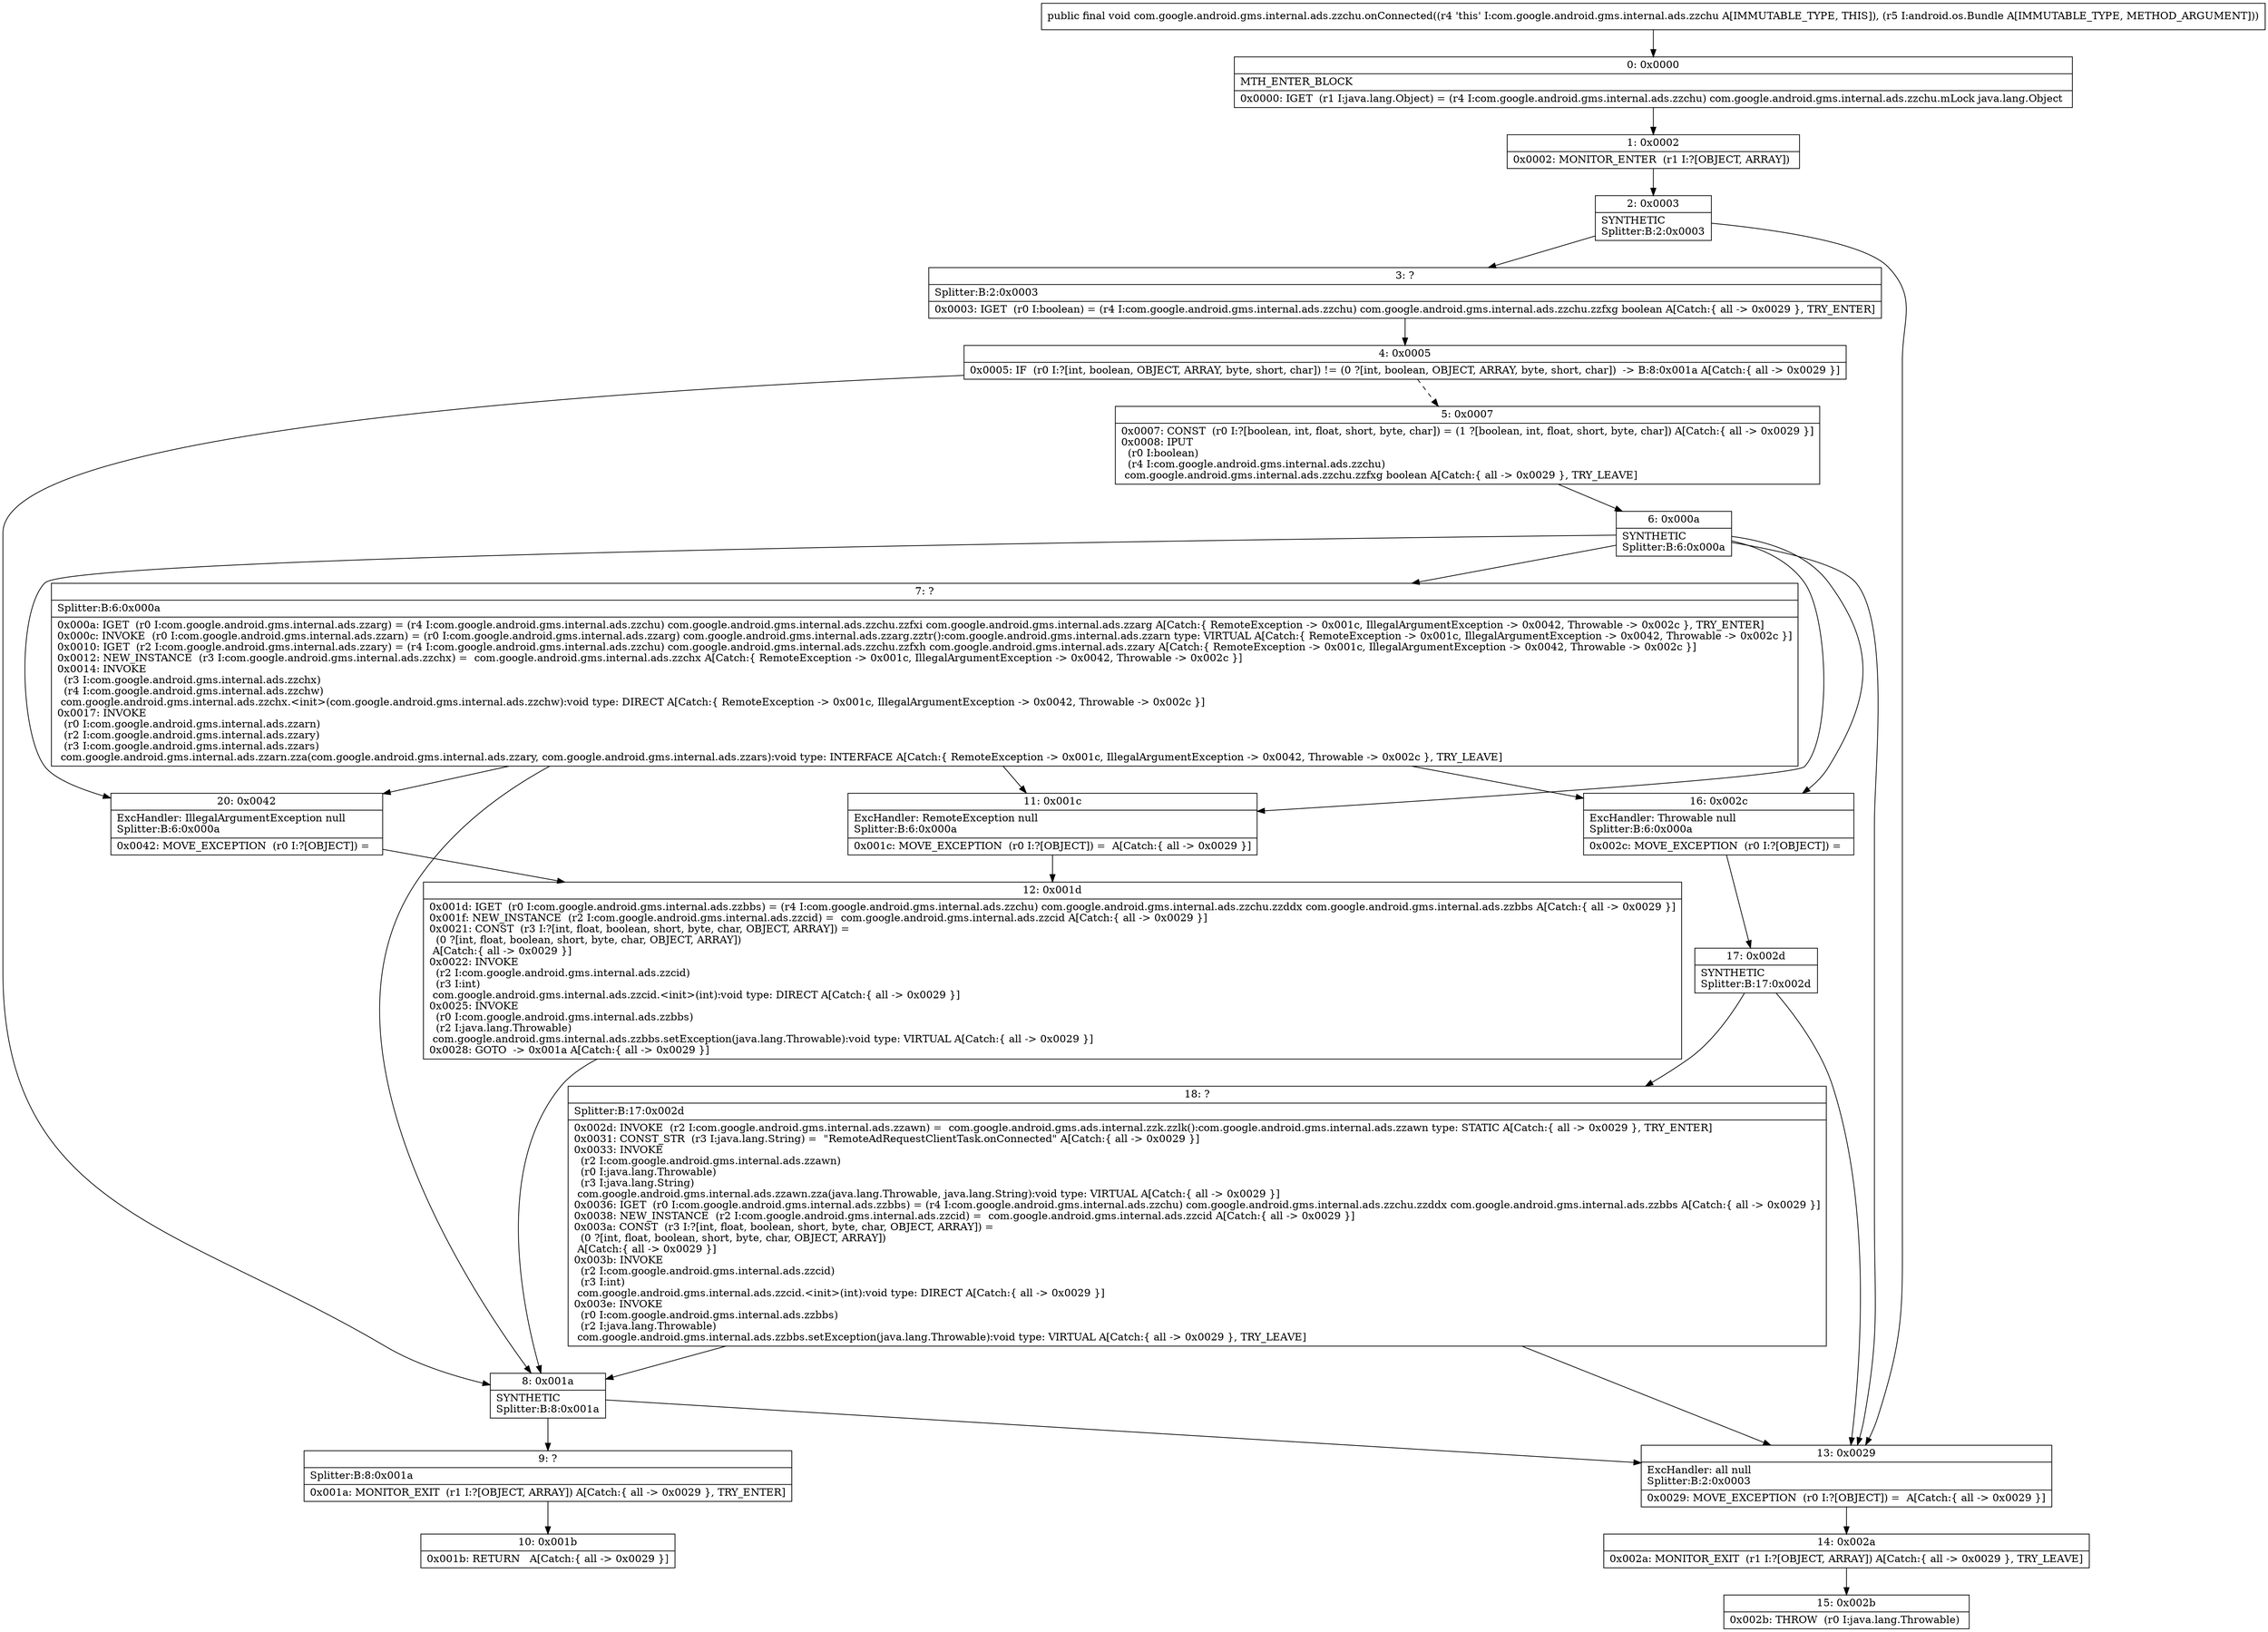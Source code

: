 digraph "CFG forcom.google.android.gms.internal.ads.zzchu.onConnected(Landroid\/os\/Bundle;)V" {
Node_0 [shape=record,label="{0\:\ 0x0000|MTH_ENTER_BLOCK\l|0x0000: IGET  (r1 I:java.lang.Object) = (r4 I:com.google.android.gms.internal.ads.zzchu) com.google.android.gms.internal.ads.zzchu.mLock java.lang.Object \l}"];
Node_1 [shape=record,label="{1\:\ 0x0002|0x0002: MONITOR_ENTER  (r1 I:?[OBJECT, ARRAY]) \l}"];
Node_2 [shape=record,label="{2\:\ 0x0003|SYNTHETIC\lSplitter:B:2:0x0003\l}"];
Node_3 [shape=record,label="{3\:\ ?|Splitter:B:2:0x0003\l|0x0003: IGET  (r0 I:boolean) = (r4 I:com.google.android.gms.internal.ads.zzchu) com.google.android.gms.internal.ads.zzchu.zzfxg boolean A[Catch:\{ all \-\> 0x0029 \}, TRY_ENTER]\l}"];
Node_4 [shape=record,label="{4\:\ 0x0005|0x0005: IF  (r0 I:?[int, boolean, OBJECT, ARRAY, byte, short, char]) != (0 ?[int, boolean, OBJECT, ARRAY, byte, short, char])  \-\> B:8:0x001a A[Catch:\{ all \-\> 0x0029 \}]\l}"];
Node_5 [shape=record,label="{5\:\ 0x0007|0x0007: CONST  (r0 I:?[boolean, int, float, short, byte, char]) = (1 ?[boolean, int, float, short, byte, char]) A[Catch:\{ all \-\> 0x0029 \}]\l0x0008: IPUT  \l  (r0 I:boolean)\l  (r4 I:com.google.android.gms.internal.ads.zzchu)\l com.google.android.gms.internal.ads.zzchu.zzfxg boolean A[Catch:\{ all \-\> 0x0029 \}, TRY_LEAVE]\l}"];
Node_6 [shape=record,label="{6\:\ 0x000a|SYNTHETIC\lSplitter:B:6:0x000a\l}"];
Node_7 [shape=record,label="{7\:\ ?|Splitter:B:6:0x000a\l|0x000a: IGET  (r0 I:com.google.android.gms.internal.ads.zzarg) = (r4 I:com.google.android.gms.internal.ads.zzchu) com.google.android.gms.internal.ads.zzchu.zzfxi com.google.android.gms.internal.ads.zzarg A[Catch:\{ RemoteException \-\> 0x001c, IllegalArgumentException \-\> 0x0042, Throwable \-\> 0x002c \}, TRY_ENTER]\l0x000c: INVOKE  (r0 I:com.google.android.gms.internal.ads.zzarn) = (r0 I:com.google.android.gms.internal.ads.zzarg) com.google.android.gms.internal.ads.zzarg.zztr():com.google.android.gms.internal.ads.zzarn type: VIRTUAL A[Catch:\{ RemoteException \-\> 0x001c, IllegalArgumentException \-\> 0x0042, Throwable \-\> 0x002c \}]\l0x0010: IGET  (r2 I:com.google.android.gms.internal.ads.zzary) = (r4 I:com.google.android.gms.internal.ads.zzchu) com.google.android.gms.internal.ads.zzchu.zzfxh com.google.android.gms.internal.ads.zzary A[Catch:\{ RemoteException \-\> 0x001c, IllegalArgumentException \-\> 0x0042, Throwable \-\> 0x002c \}]\l0x0012: NEW_INSTANCE  (r3 I:com.google.android.gms.internal.ads.zzchx) =  com.google.android.gms.internal.ads.zzchx A[Catch:\{ RemoteException \-\> 0x001c, IllegalArgumentException \-\> 0x0042, Throwable \-\> 0x002c \}]\l0x0014: INVOKE  \l  (r3 I:com.google.android.gms.internal.ads.zzchx)\l  (r4 I:com.google.android.gms.internal.ads.zzchw)\l com.google.android.gms.internal.ads.zzchx.\<init\>(com.google.android.gms.internal.ads.zzchw):void type: DIRECT A[Catch:\{ RemoteException \-\> 0x001c, IllegalArgumentException \-\> 0x0042, Throwable \-\> 0x002c \}]\l0x0017: INVOKE  \l  (r0 I:com.google.android.gms.internal.ads.zzarn)\l  (r2 I:com.google.android.gms.internal.ads.zzary)\l  (r3 I:com.google.android.gms.internal.ads.zzars)\l com.google.android.gms.internal.ads.zzarn.zza(com.google.android.gms.internal.ads.zzary, com.google.android.gms.internal.ads.zzars):void type: INTERFACE A[Catch:\{ RemoteException \-\> 0x001c, IllegalArgumentException \-\> 0x0042, Throwable \-\> 0x002c \}, TRY_LEAVE]\l}"];
Node_8 [shape=record,label="{8\:\ 0x001a|SYNTHETIC\lSplitter:B:8:0x001a\l}"];
Node_9 [shape=record,label="{9\:\ ?|Splitter:B:8:0x001a\l|0x001a: MONITOR_EXIT  (r1 I:?[OBJECT, ARRAY]) A[Catch:\{ all \-\> 0x0029 \}, TRY_ENTER]\l}"];
Node_10 [shape=record,label="{10\:\ 0x001b|0x001b: RETURN   A[Catch:\{ all \-\> 0x0029 \}]\l}"];
Node_11 [shape=record,label="{11\:\ 0x001c|ExcHandler: RemoteException null\lSplitter:B:6:0x000a\l|0x001c: MOVE_EXCEPTION  (r0 I:?[OBJECT]) =  A[Catch:\{ all \-\> 0x0029 \}]\l}"];
Node_12 [shape=record,label="{12\:\ 0x001d|0x001d: IGET  (r0 I:com.google.android.gms.internal.ads.zzbbs) = (r4 I:com.google.android.gms.internal.ads.zzchu) com.google.android.gms.internal.ads.zzchu.zzddx com.google.android.gms.internal.ads.zzbbs A[Catch:\{ all \-\> 0x0029 \}]\l0x001f: NEW_INSTANCE  (r2 I:com.google.android.gms.internal.ads.zzcid) =  com.google.android.gms.internal.ads.zzcid A[Catch:\{ all \-\> 0x0029 \}]\l0x0021: CONST  (r3 I:?[int, float, boolean, short, byte, char, OBJECT, ARRAY]) = \l  (0 ?[int, float, boolean, short, byte, char, OBJECT, ARRAY])\l A[Catch:\{ all \-\> 0x0029 \}]\l0x0022: INVOKE  \l  (r2 I:com.google.android.gms.internal.ads.zzcid)\l  (r3 I:int)\l com.google.android.gms.internal.ads.zzcid.\<init\>(int):void type: DIRECT A[Catch:\{ all \-\> 0x0029 \}]\l0x0025: INVOKE  \l  (r0 I:com.google.android.gms.internal.ads.zzbbs)\l  (r2 I:java.lang.Throwable)\l com.google.android.gms.internal.ads.zzbbs.setException(java.lang.Throwable):void type: VIRTUAL A[Catch:\{ all \-\> 0x0029 \}]\l0x0028: GOTO  \-\> 0x001a A[Catch:\{ all \-\> 0x0029 \}]\l}"];
Node_13 [shape=record,label="{13\:\ 0x0029|ExcHandler: all null\lSplitter:B:2:0x0003\l|0x0029: MOVE_EXCEPTION  (r0 I:?[OBJECT]) =  A[Catch:\{ all \-\> 0x0029 \}]\l}"];
Node_14 [shape=record,label="{14\:\ 0x002a|0x002a: MONITOR_EXIT  (r1 I:?[OBJECT, ARRAY]) A[Catch:\{ all \-\> 0x0029 \}, TRY_LEAVE]\l}"];
Node_15 [shape=record,label="{15\:\ 0x002b|0x002b: THROW  (r0 I:java.lang.Throwable) \l}"];
Node_16 [shape=record,label="{16\:\ 0x002c|ExcHandler: Throwable null\lSplitter:B:6:0x000a\l|0x002c: MOVE_EXCEPTION  (r0 I:?[OBJECT]) =  \l}"];
Node_17 [shape=record,label="{17\:\ 0x002d|SYNTHETIC\lSplitter:B:17:0x002d\l}"];
Node_18 [shape=record,label="{18\:\ ?|Splitter:B:17:0x002d\l|0x002d: INVOKE  (r2 I:com.google.android.gms.internal.ads.zzawn) =  com.google.android.gms.ads.internal.zzk.zzlk():com.google.android.gms.internal.ads.zzawn type: STATIC A[Catch:\{ all \-\> 0x0029 \}, TRY_ENTER]\l0x0031: CONST_STR  (r3 I:java.lang.String) =  \"RemoteAdRequestClientTask.onConnected\" A[Catch:\{ all \-\> 0x0029 \}]\l0x0033: INVOKE  \l  (r2 I:com.google.android.gms.internal.ads.zzawn)\l  (r0 I:java.lang.Throwable)\l  (r3 I:java.lang.String)\l com.google.android.gms.internal.ads.zzawn.zza(java.lang.Throwable, java.lang.String):void type: VIRTUAL A[Catch:\{ all \-\> 0x0029 \}]\l0x0036: IGET  (r0 I:com.google.android.gms.internal.ads.zzbbs) = (r4 I:com.google.android.gms.internal.ads.zzchu) com.google.android.gms.internal.ads.zzchu.zzddx com.google.android.gms.internal.ads.zzbbs A[Catch:\{ all \-\> 0x0029 \}]\l0x0038: NEW_INSTANCE  (r2 I:com.google.android.gms.internal.ads.zzcid) =  com.google.android.gms.internal.ads.zzcid A[Catch:\{ all \-\> 0x0029 \}]\l0x003a: CONST  (r3 I:?[int, float, boolean, short, byte, char, OBJECT, ARRAY]) = \l  (0 ?[int, float, boolean, short, byte, char, OBJECT, ARRAY])\l A[Catch:\{ all \-\> 0x0029 \}]\l0x003b: INVOKE  \l  (r2 I:com.google.android.gms.internal.ads.zzcid)\l  (r3 I:int)\l com.google.android.gms.internal.ads.zzcid.\<init\>(int):void type: DIRECT A[Catch:\{ all \-\> 0x0029 \}]\l0x003e: INVOKE  \l  (r0 I:com.google.android.gms.internal.ads.zzbbs)\l  (r2 I:java.lang.Throwable)\l com.google.android.gms.internal.ads.zzbbs.setException(java.lang.Throwable):void type: VIRTUAL A[Catch:\{ all \-\> 0x0029 \}, TRY_LEAVE]\l}"];
Node_20 [shape=record,label="{20\:\ 0x0042|ExcHandler: IllegalArgumentException null\lSplitter:B:6:0x000a\l|0x0042: MOVE_EXCEPTION  (r0 I:?[OBJECT]) =  \l}"];
MethodNode[shape=record,label="{public final void com.google.android.gms.internal.ads.zzchu.onConnected((r4 'this' I:com.google.android.gms.internal.ads.zzchu A[IMMUTABLE_TYPE, THIS]), (r5 I:android.os.Bundle A[IMMUTABLE_TYPE, METHOD_ARGUMENT])) }"];
MethodNode -> Node_0;
Node_0 -> Node_1;
Node_1 -> Node_2;
Node_2 -> Node_3;
Node_2 -> Node_13;
Node_3 -> Node_4;
Node_4 -> Node_5[style=dashed];
Node_4 -> Node_8;
Node_5 -> Node_6;
Node_6 -> Node_7;
Node_6 -> Node_11;
Node_6 -> Node_20;
Node_6 -> Node_16;
Node_6 -> Node_13;
Node_7 -> Node_8;
Node_7 -> Node_11;
Node_7 -> Node_20;
Node_7 -> Node_16;
Node_8 -> Node_9;
Node_8 -> Node_13;
Node_9 -> Node_10;
Node_11 -> Node_12;
Node_12 -> Node_8;
Node_13 -> Node_14;
Node_14 -> Node_15;
Node_16 -> Node_17;
Node_17 -> Node_18;
Node_17 -> Node_13;
Node_18 -> Node_13;
Node_18 -> Node_8;
Node_20 -> Node_12;
}

